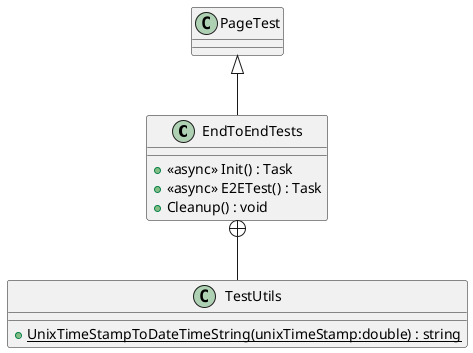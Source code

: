 @startuml
class EndToEndTests {
    + <<async>> Init() : Task
    + <<async>> E2ETest() : Task
    + Cleanup() : void
}
class TestUtils {
    + {static} UnixTimeStampToDateTimeString(unixTimeStamp:double) : string
}
PageTest <|-- EndToEndTests
EndToEndTests +-- TestUtils
@enduml
